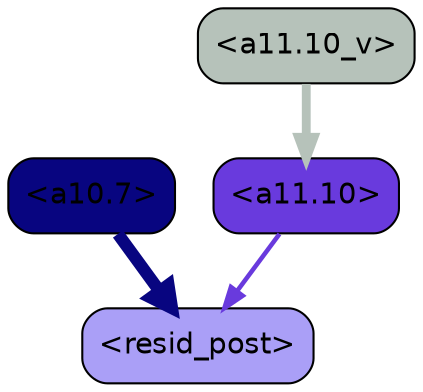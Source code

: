 strict digraph "" {
	graph [bgcolor=transparent,
		layout=dot,
		overlap=false,
		splines=true
	];
	"<a11.10>"	[color=black,
		fillcolor="#693add",
		fontname=Helvetica,
		shape=box,
		style="filled, rounded"];
	"<resid_post>"	[color=black,
		fillcolor="#aa9ff7",
		fontname=Helvetica,
		shape=box,
		style="filled, rounded"];
	"<a11.10>" -> "<resid_post>"	[color="#693add",
		penwidth=2.1870908737182617];
	"<a10.7>"	[color=black,
		fillcolor="#080580",
		fontname=Helvetica,
		shape=box,
		style="filled, rounded"];
	"<a10.7>" -> "<resid_post>"	[color="#080580",
		penwidth=5.91640043258667];
	"<a11.10_v>"	[color=black,
		fillcolor="#b6c2ba",
		fontname=Helvetica,
		shape=box,
		style="filled, rounded"];
	"<a11.10_v>" -> "<a11.10>"	[color="#b6c2ba",
		penwidth=4.234584808349609];
}
